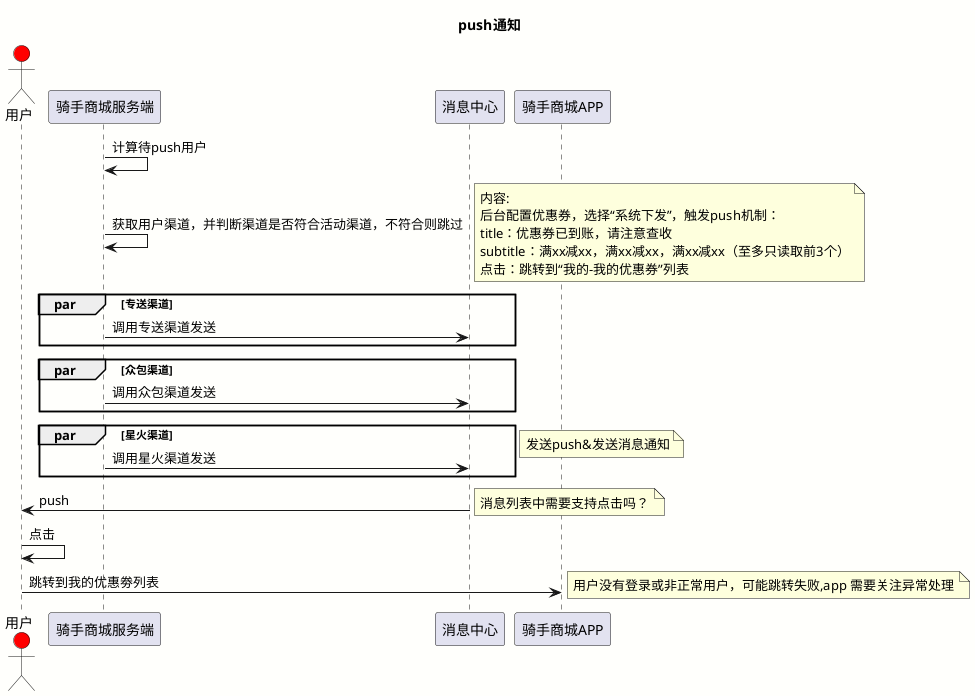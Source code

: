 @startuml
skinparam backgroundColor #FFFFFC
title push通知
actor 用户 #red

骑手商城服务端 -> 骑手商城服务端 : 计算待push用户
骑手商城服务端 -> 骑手商城服务端 : 获取用户渠道，并判断渠道是否符合活动渠道，不符合则跳过
note right
内容:
后台配置优惠券，选择“系统下发”，触发push机制：
title：优惠券已到账，请注意查收
subtitle：满xx减xx，满xx减xx，满xx减xx（至多只读取前3个）
点击：跳转到“我的-我的优惠券”列表
end note
par 专送渠道
    骑手商城服务端 -> 消息中心 : 调用专送渠道发送
end
par 众包渠道
    骑手商城服务端 -> 消息中心 : 调用众包渠道发送
end
par 星火渠道
    骑手商城服务端 -> 消息中心 : 调用星火渠道发送
end
note right : 发送push&发送消息通知

消息中心 -> 用户 : push
note right : 消息列表中需要支持点击吗？
用户 -> 用户 : 点击
用户 -> 骑手商城APP : 跳转到我的优惠劵列表
note right : 用户没有登录或非正常用户，可能跳转失败,app 需要关注异常处理
@enduml
